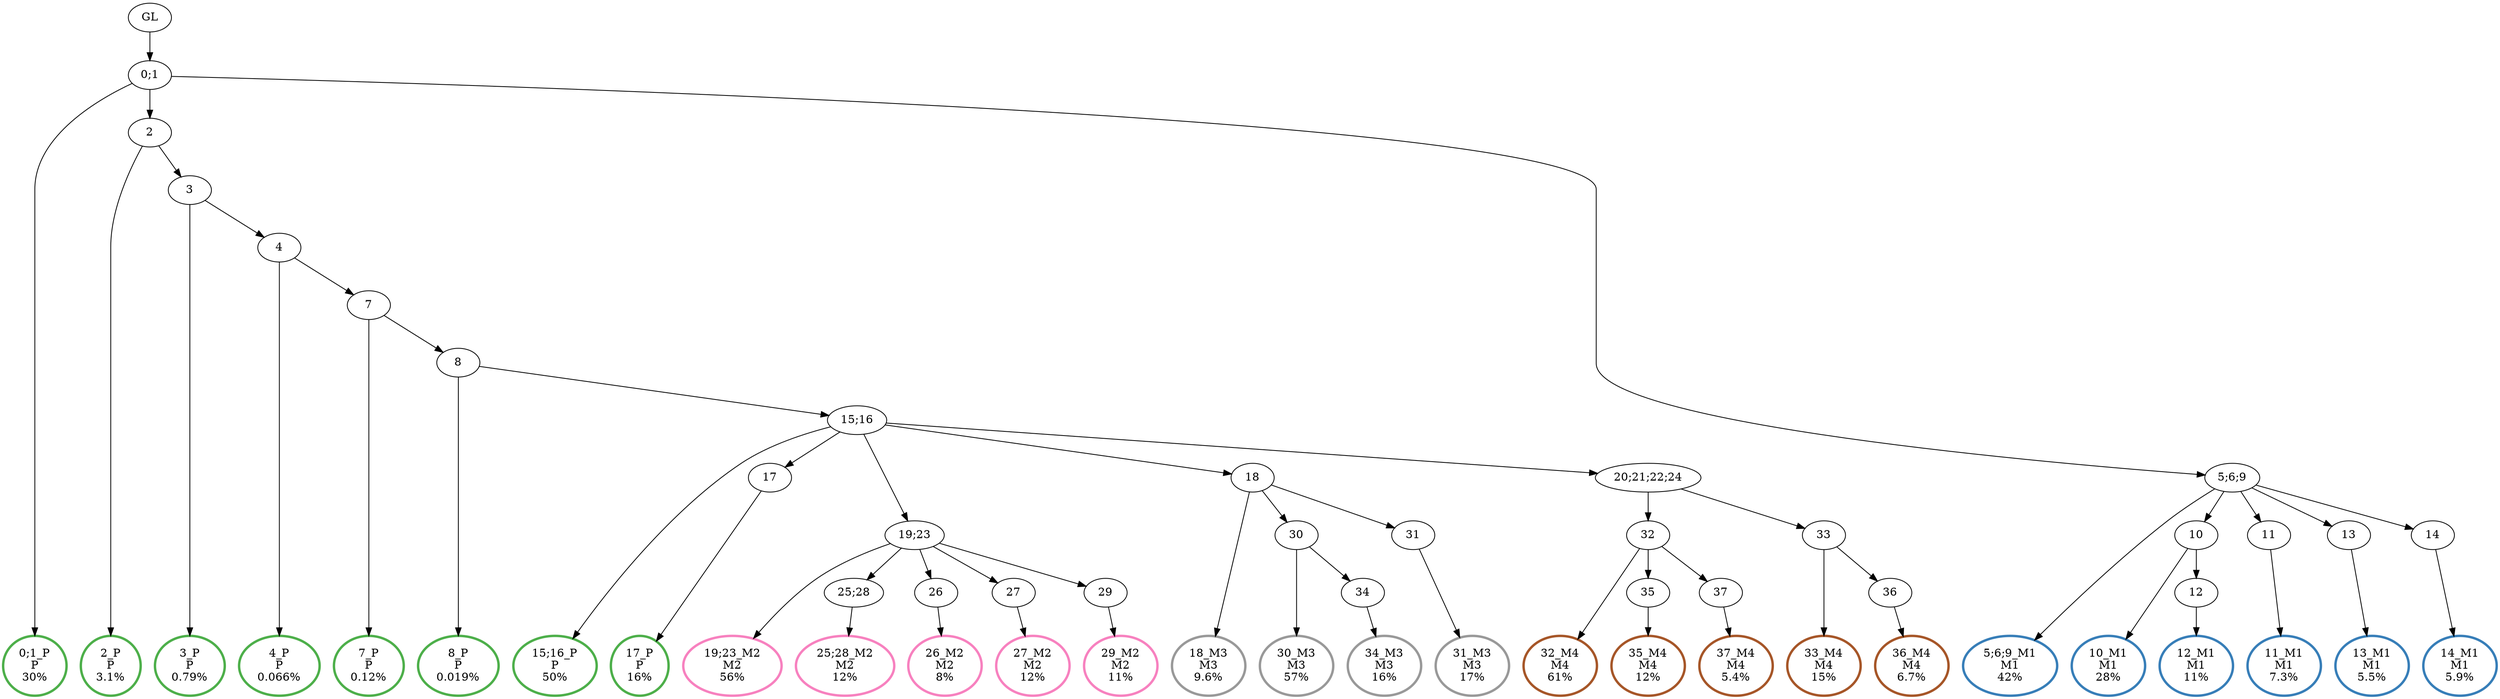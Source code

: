 digraph T {
	{
		rank=same
		55 [penwidth=3,colorscheme=set19,color=3,label="0;1_P\nP\n30%"]
		53 [penwidth=3,colorscheme=set19,color=3,label="2_P\nP\n3.1%"]
		51 [penwidth=3,colorscheme=set19,color=3,label="3_P\nP\n0.79%"]
		49 [penwidth=3,colorscheme=set19,color=3,label="4_P\nP\n0.066%"]
		47 [penwidth=3,colorscheme=set19,color=3,label="7_P\nP\n0.12%"]
		45 [penwidth=3,colorscheme=set19,color=3,label="8_P\nP\n0.019%"]
		43 [penwidth=3,colorscheme=set19,color=3,label="15;16_P\nP\n50%"]
		41 [penwidth=3,colorscheme=set19,color=3,label="17_P\nP\n16%"]
		39 [penwidth=3,colorscheme=set19,color=2,label="5;6;9_M1\nM1\n42%"]
		37 [penwidth=3,colorscheme=set19,color=2,label="10_M1\nM1\n28%"]
		35 [penwidth=3,colorscheme=set19,color=2,label="12_M1\nM1\n11%"]
		33 [penwidth=3,colorscheme=set19,color=2,label="11_M1\nM1\n7.3%"]
		31 [penwidth=3,colorscheme=set19,color=2,label="13_M1\nM1\n5.5%"]
		29 [penwidth=3,colorscheme=set19,color=2,label="14_M1\nM1\n5.9%"]
		27 [penwidth=3,colorscheme=set19,color=8,label="19;23_M2\nM2\n56%"]
		25 [penwidth=3,colorscheme=set19,color=8,label="25;28_M2\nM2\n12%"]
		23 [penwidth=3,colorscheme=set19,color=8,label="26_M2\nM2\n8%"]
		21 [penwidth=3,colorscheme=set19,color=8,label="27_M2\nM2\n12%"]
		19 [penwidth=3,colorscheme=set19,color=8,label="29_M2\nM2\n11%"]
		17 [penwidth=3,colorscheme=set19,color=9,label="18_M3\nM3\n9.6%"]
		15 [penwidth=3,colorscheme=set19,color=9,label="30_M3\nM3\n57%"]
		13 [penwidth=3,colorscheme=set19,color=9,label="34_M3\nM3\n16%"]
		11 [penwidth=3,colorscheme=set19,color=9,label="31_M3\nM3\n17%"]
		8 [penwidth=3,colorscheme=set19,color=7,label="32_M4\nM4\n61%"]
		6 [penwidth=3,colorscheme=set19,color=7,label="35_M4\nM4\n12%"]
		4 [penwidth=3,colorscheme=set19,color=7,label="37_M4\nM4\n5.4%"]
		2 [penwidth=3,colorscheme=set19,color=7,label="33_M4\nM4\n15%"]
		0 [penwidth=3,colorscheme=set19,color=7,label="36_M4\nM4\n6.7%"]
	}
	57 [label="GL"]
	56 [label="0;1"]
	54 [label="2"]
	52 [label="3"]
	50 [label="4"]
	48 [label="7"]
	46 [label="8"]
	44 [label="15;16"]
	42 [label="17"]
	40 [label="5;6;9"]
	38 [label="10"]
	36 [label="12"]
	34 [label="11"]
	32 [label="13"]
	30 [label="14"]
	28 [label="19;23"]
	26 [label="25;28"]
	24 [label="26"]
	22 [label="27"]
	20 [label="29"]
	18 [label="18"]
	16 [label="30"]
	14 [label="34"]
	12 [label="31"]
	10 [label="20;21;22;24"]
	9 [label="32"]
	7 [label="35"]
	5 [label="37"]
	3 [label="33"]
	1 [label="36"]
	57 -> 56
	56 -> 55
	56 -> 54
	56 -> 40
	54 -> 53
	54 -> 52
	52 -> 51
	52 -> 50
	50 -> 49
	50 -> 48
	48 -> 47
	48 -> 46
	46 -> 45
	46 -> 44
	44 -> 43
	44 -> 42
	44 -> 28
	44 -> 18
	44 -> 10
	42 -> 41
	40 -> 39
	40 -> 38
	40 -> 34
	40 -> 32
	40 -> 30
	38 -> 37
	38 -> 36
	36 -> 35
	34 -> 33
	32 -> 31
	30 -> 29
	28 -> 27
	28 -> 26
	28 -> 24
	28 -> 22
	28 -> 20
	26 -> 25
	24 -> 23
	22 -> 21
	20 -> 19
	18 -> 17
	18 -> 16
	18 -> 12
	16 -> 15
	16 -> 14
	14 -> 13
	12 -> 11
	10 -> 9
	10 -> 3
	9 -> 8
	9 -> 7
	9 -> 5
	7 -> 6
	5 -> 4
	3 -> 2
	3 -> 1
	1 -> 0
}
